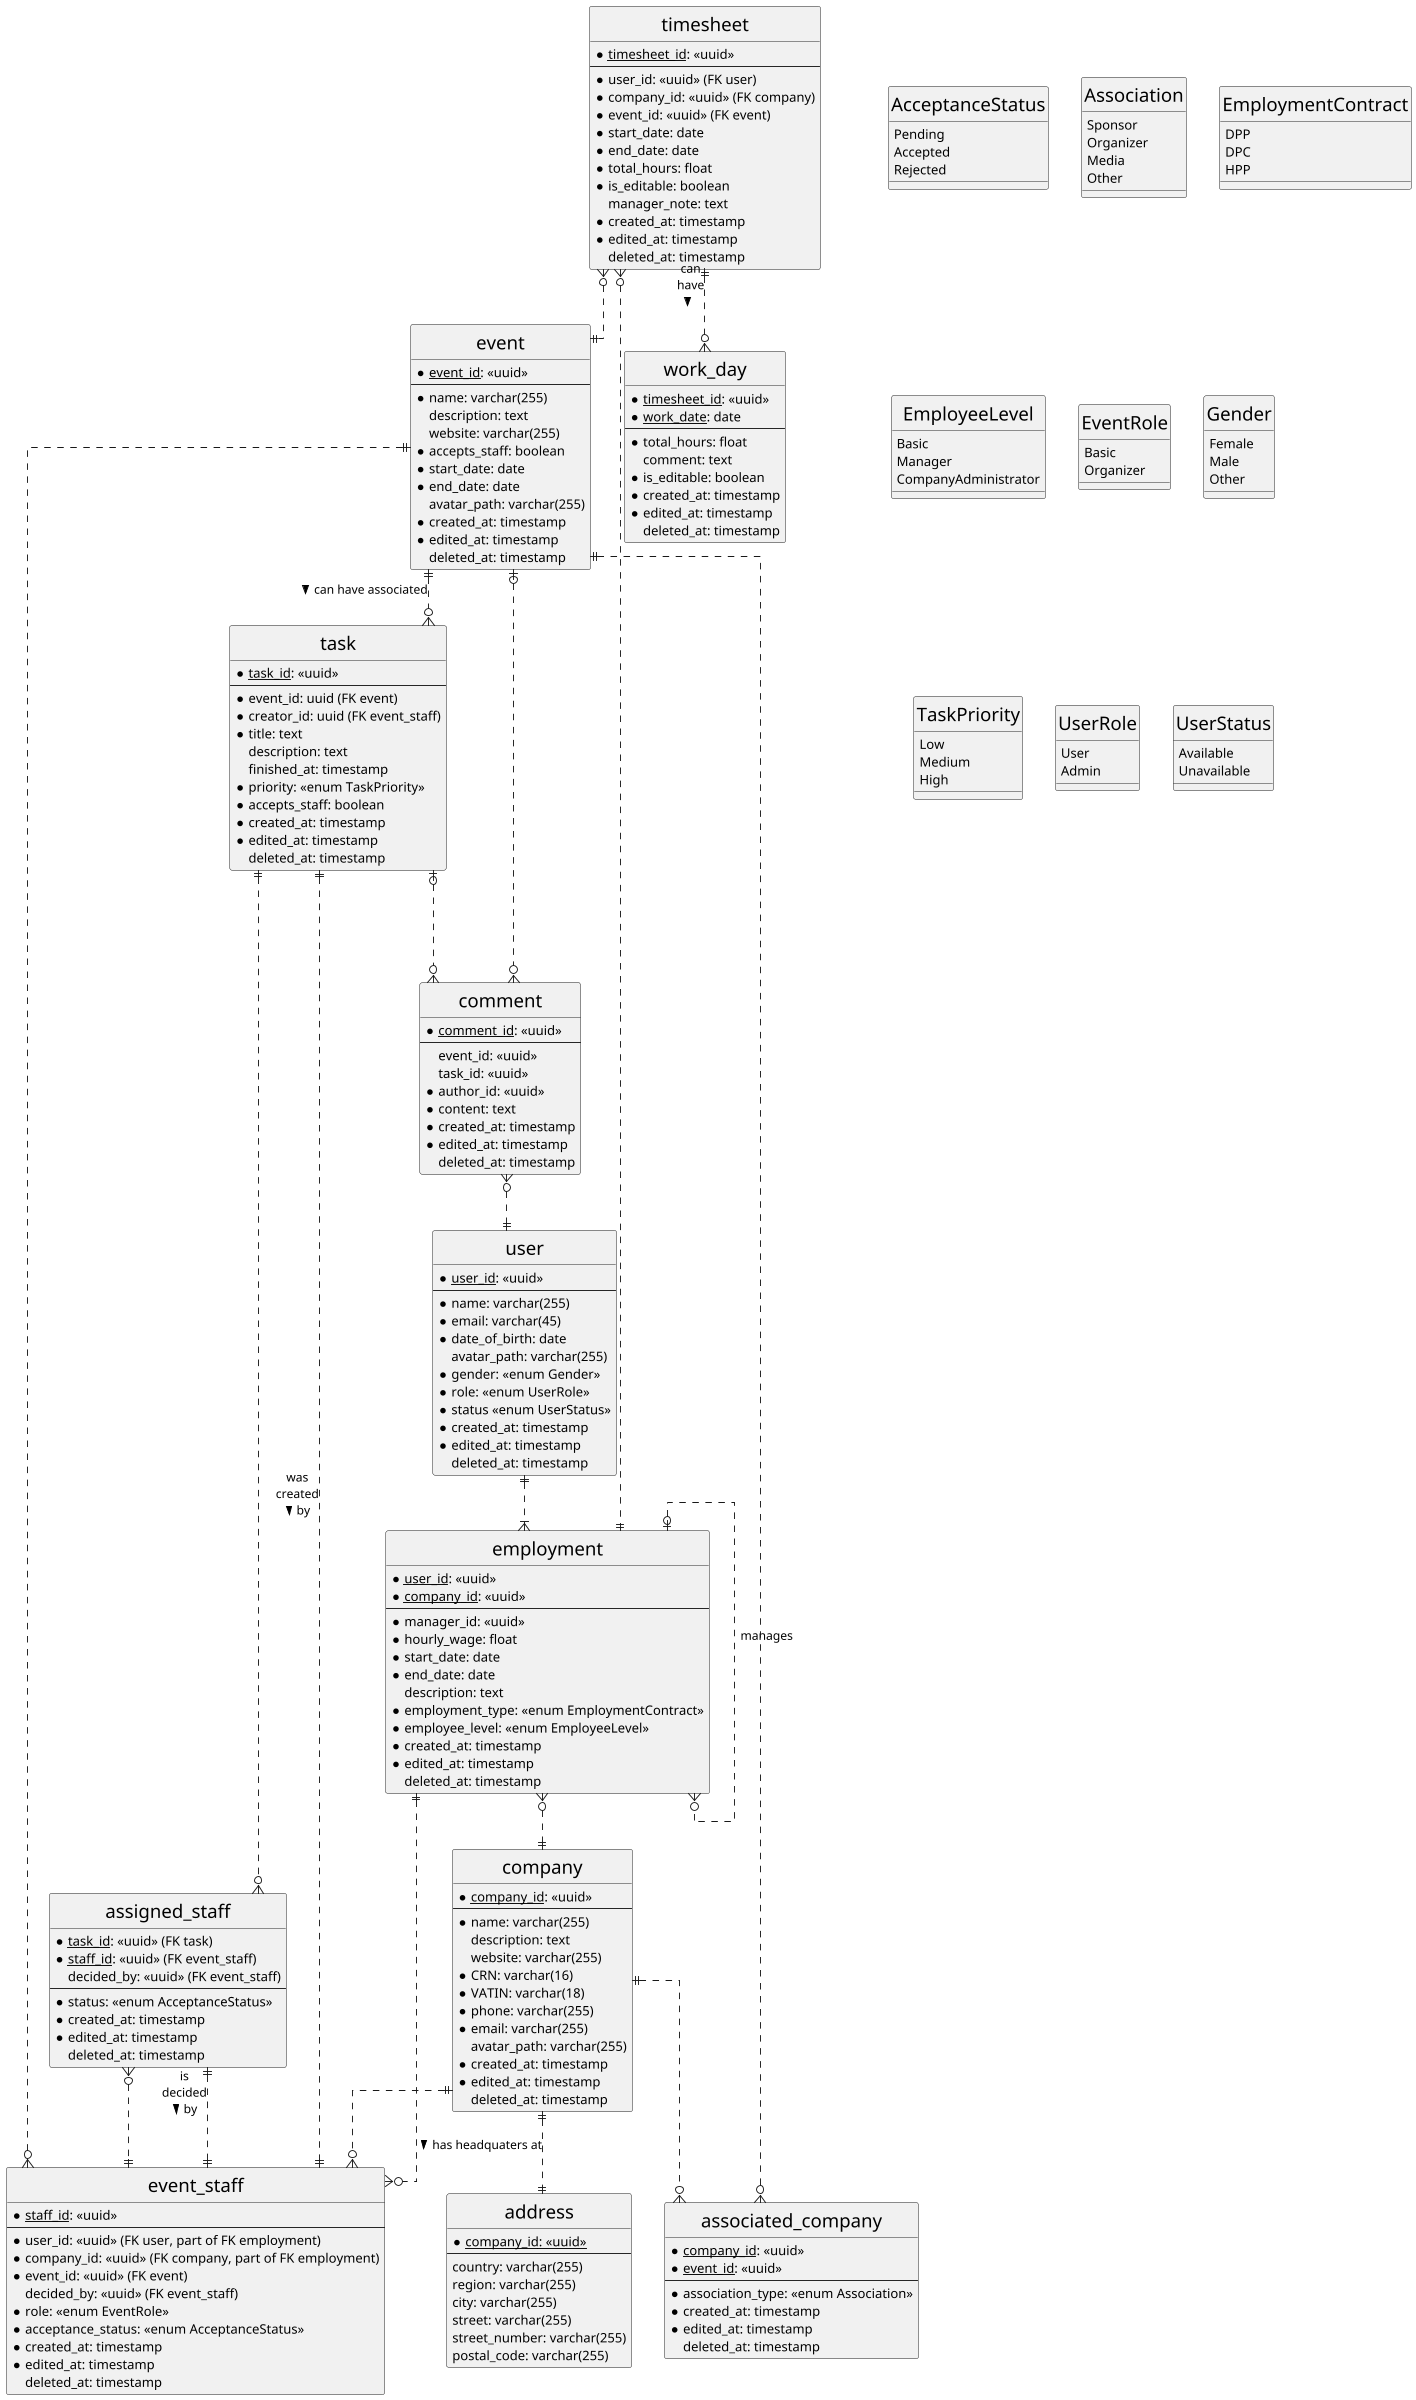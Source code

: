 @startuml erd
skinparam Linetype ortho
skinparam classFontSize 20
scale 2400 * 2400
hide circle

enum AcceptanceStatus {
    Pending
    Accepted
    Rejected
}

enum Association {
    Sponsor
    Organizer
    Media
    Other
}

enum EmploymentContract {
    DPP
    DPC
    HPP
}

enum EmployeeLevel {
    Basic
    Manager
    CompanyAdministrator
}

enum EventRole {
    Basic
    Organizer
}

enum Gender {
    Female
    Male
    Other
}

enum TaskPriority {
    Low
    Medium
    High
}

enum UserRole {
    User
    Admin
}

enum UserStatus {
    Available
    Unavailable
}

entity user {
    *<u>user_id</u>: <<uuid>>
    ---
    ' Full name. They will log in using their email.
    *name: varchar(255)
    *email: varchar(45)
    *date_of_birth: date
    avatar_path: varchar(255)
    *gender: <<enum Gender>>
    *role: <<enum UserRole>>
    *status <<enum UserStatus>>
    *created_at: timestamp
    *edited_at: timestamp
    deleted_at: timestamp
}

entity timesheet {
    *<u>timesheet_id</u>: <<uuid>>
    ---
    *user_id: <<uuid>> (FK user)
    *company_id: <<uuid>> (FK company)
    *event_id: <<uuid>> (FK event)
    *start_date: date
    *end_date: date
    *total_hours: float
    *is_editable: boolean
    ' allows managers to leave notes in case of errors.
    manager_note: text
    *created_at: timestamp
    *edited_at: timestamp
    deleted_at: timestamp
}

entity work_day {
    *<u>timesheet_id</u>: <<uuid>>
    *<u>work_date</u>: date
    ---
    *total_hours: float
    comment: text
    *is_editable: boolean
    *created_at: timestamp
    *edited_at: timestamp
    deleted_at: timestamp
}

entity event {
    *<u>event_id</u>: <<uuid>>
    ---
    *name: varchar(255)
    description: text
    website: varchar(255)
    *accepts_staff: boolean
    *start_date: date
    *end_date: date
    avatar_path: varchar(255)
    *created_at: timestamp
    *edited_at: timestamp
    deleted_at: timestamp
}

entity task {
    *<u>task_id</u>: <<uuid>>
    --
    *event_id: uuid (FK event)
    *creator_id: uuid (FK event_staff)
    *title: text
    description: text
    finished_at: timestamp
    *priority: <<enum TaskPriority>>
    *accepts_staff: boolean
    *created_at: timestamp
    *edited_at: timestamp
    deleted_at: timestamp
}

entity assigned_staff {
    *<u>task_id</u>: <<uuid>> (FK task)
    *<u>staff_id</u>: <<uuid>> (FK event_staff)
    decided_by: <<uuid>> (FK event_staff)
    ---
    *status: <<enum AcceptanceStatus>>
    *created_at: timestamp
    *edited_at: timestamp
    deleted_at: timestamp
}

together {
    entity company {
        *<u>company_id</u>: <<uuid>>
        ---
        *name: varchar(255)
        description: text
        website: varchar(255)
        /' A Company Registration Number.

        Note: Different European countries use different format, some just
                numbers, some letters as well, but they all fit into 16 characters.
        '/
        *CRN: varchar(16)
        /'
        A Value-Added Tax Identification Number.

        Note: China seems to have a longest format with 18 characters.
        '/
        *VATIN: varchar(18)
        *phone: varchar(255)
        *email: varchar(255)
        avatar_path: varchar(255)
        *created_at: timestamp
        *edited_at: timestamp
        deleted_at: timestamp
    }

    /' 
        Normalization for compound type address.
        In case we want to expand some filtering.
        Also normalization.
    '/
    entity address {
        *<u>company_id<u>: <<uuid>>
        ---
        country: varchar(255)
        region: varchar(255)
        city: varchar(255)
        street: varchar(255)
        street_number: varchar(255)
        postal_code: varchar(255)
    }
}

entity associated_company {
    *<u>company_id</u>: <<uuid>>
    *<u>event_id</u>: <<uuid>>
    ---
    *association_type: <<enum Association>>
    *created_at: timestamp
    *edited_at: timestamp
    deleted_at: timestamp
}

entity employment {
    *<u>user_id</u>: <<uuid>>
    *<u>company_id</u>: <<uuid>>
    ---
    /' 
        manager_id and company_id give us the manager\'s employment record.
        manager_id is therefore the user ID of the manager.
    '/
    *manager_id: <<uuid>> 
    *hourly_wage: float
    *start_date: date
    *end_date: date
    ' Allows for descriptions of the employment's purpose.
    description: text
    *employment_type: <<enum EmploymentContract>>
    *employee_level: <<enum EmployeeLevel>>
    *created_at: timestamp
    *edited_at: timestamp
    deleted_at: timestamp
}

entity event_staff {
    *<u>staff_id</u>: <<uuid>>  
    ---
    *user_id: <<uuid>> (FK user, part of FK employment)
    *company_id: <<uuid>> (FK company, part of FK employment)
    *event_id: <<uuid>> (FK event)
    decided_by: <<uuid>> (FK event_staff)
    *role: <<enum EventRole>>
    *acceptance_status: <<enum AcceptanceStatus>>
    *created_at: timestamp
    *edited_at: timestamp
    deleted_at: timestamp
}

entity comment {
    *<u>comment_id</u>: <<uuid>>
    ---
    /' 
        Note that the nullability of event_id 
        and task_id is a xor relationship.
        So either event_id is null, and task_id is not null, or the opposite.
        They can\'t both be null, or both not be null.
    '/
    event_id: <<uuid>>
    task_id: <<uuid>>
    *author_id: <<uuid>>
    *content: text
    *created_at: timestamp
    *edited_at: timestamp
    deleted_at: timestamp
}

/'
  Class relations, possibly with labels.
'/
user||..|{employment
timesheet}o..||employment
timesheet||..o{work_day : can\nhave\n >
timesheet}o..||event
employment||..o{event_staff
employment}o..||company
employment|o..o{employment : manages
event||.o{associated_company
company||..o{associated_company
company||..||address : has headquaters at >
company||..o{event_staff
event||..o{event_staff
event||..o{task : can have associated >
event|o...o{comment
task|o...o{comment
comment}o..||user
task||..||event_staff : was\ncreated\nby >
task||..o{assigned_staff
assigned_staff}o..||event_staff
assigned_staff||..||event_staff : is\ndecided\nby >
@enduml